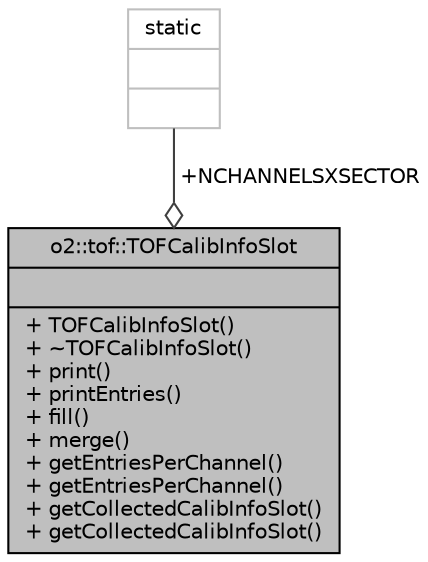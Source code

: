 digraph "o2::tof::TOFCalibInfoSlot"
{
 // INTERACTIVE_SVG=YES
  bgcolor="transparent";
  edge [fontname="Helvetica",fontsize="10",labelfontname="Helvetica",labelfontsize="10"];
  node [fontname="Helvetica",fontsize="10",shape=record];
  Node1 [label="{o2::tof::TOFCalibInfoSlot\n||+ TOFCalibInfoSlot()\l+ ~TOFCalibInfoSlot()\l+ print()\l+ printEntries()\l+ fill()\l+ merge()\l+ getEntriesPerChannel()\l+ getEntriesPerChannel()\l+ getCollectedCalibInfoSlot()\l+ getCollectedCalibInfoSlot()\l}",height=0.2,width=0.4,color="black", fillcolor="grey75", style="filled", fontcolor="black"];
  Node2 -> Node1 [color="grey25",fontsize="10",style="solid",label=" +NCHANNELSXSECTOR" ,arrowhead="odiamond",fontname="Helvetica"];
  Node2 [label="{static\n||}",height=0.2,width=0.4,color="grey75"];
}
